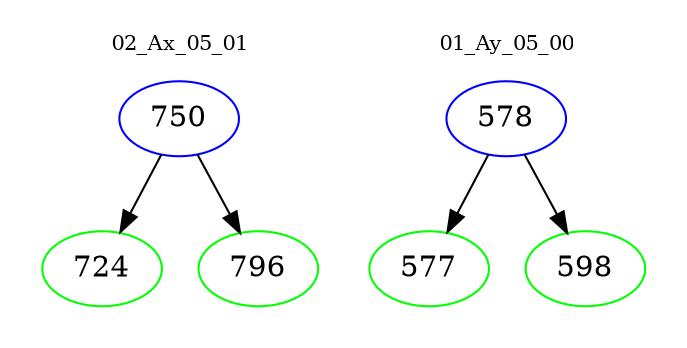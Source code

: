 digraph{
subgraph cluster_0 {
color = white
label = "02_Ax_05_01";
fontsize=10;
T0_750 [label="750", color="blue"]
T0_750 -> T0_724 [color="black"]
T0_724 [label="724", color="green"]
T0_750 -> T0_796 [color="black"]
T0_796 [label="796", color="green"]
}
subgraph cluster_1 {
color = white
label = "01_Ay_05_00";
fontsize=10;
T1_578 [label="578", color="blue"]
T1_578 -> T1_577 [color="black"]
T1_577 [label="577", color="green"]
T1_578 -> T1_598 [color="black"]
T1_598 [label="598", color="green"]
}
}
